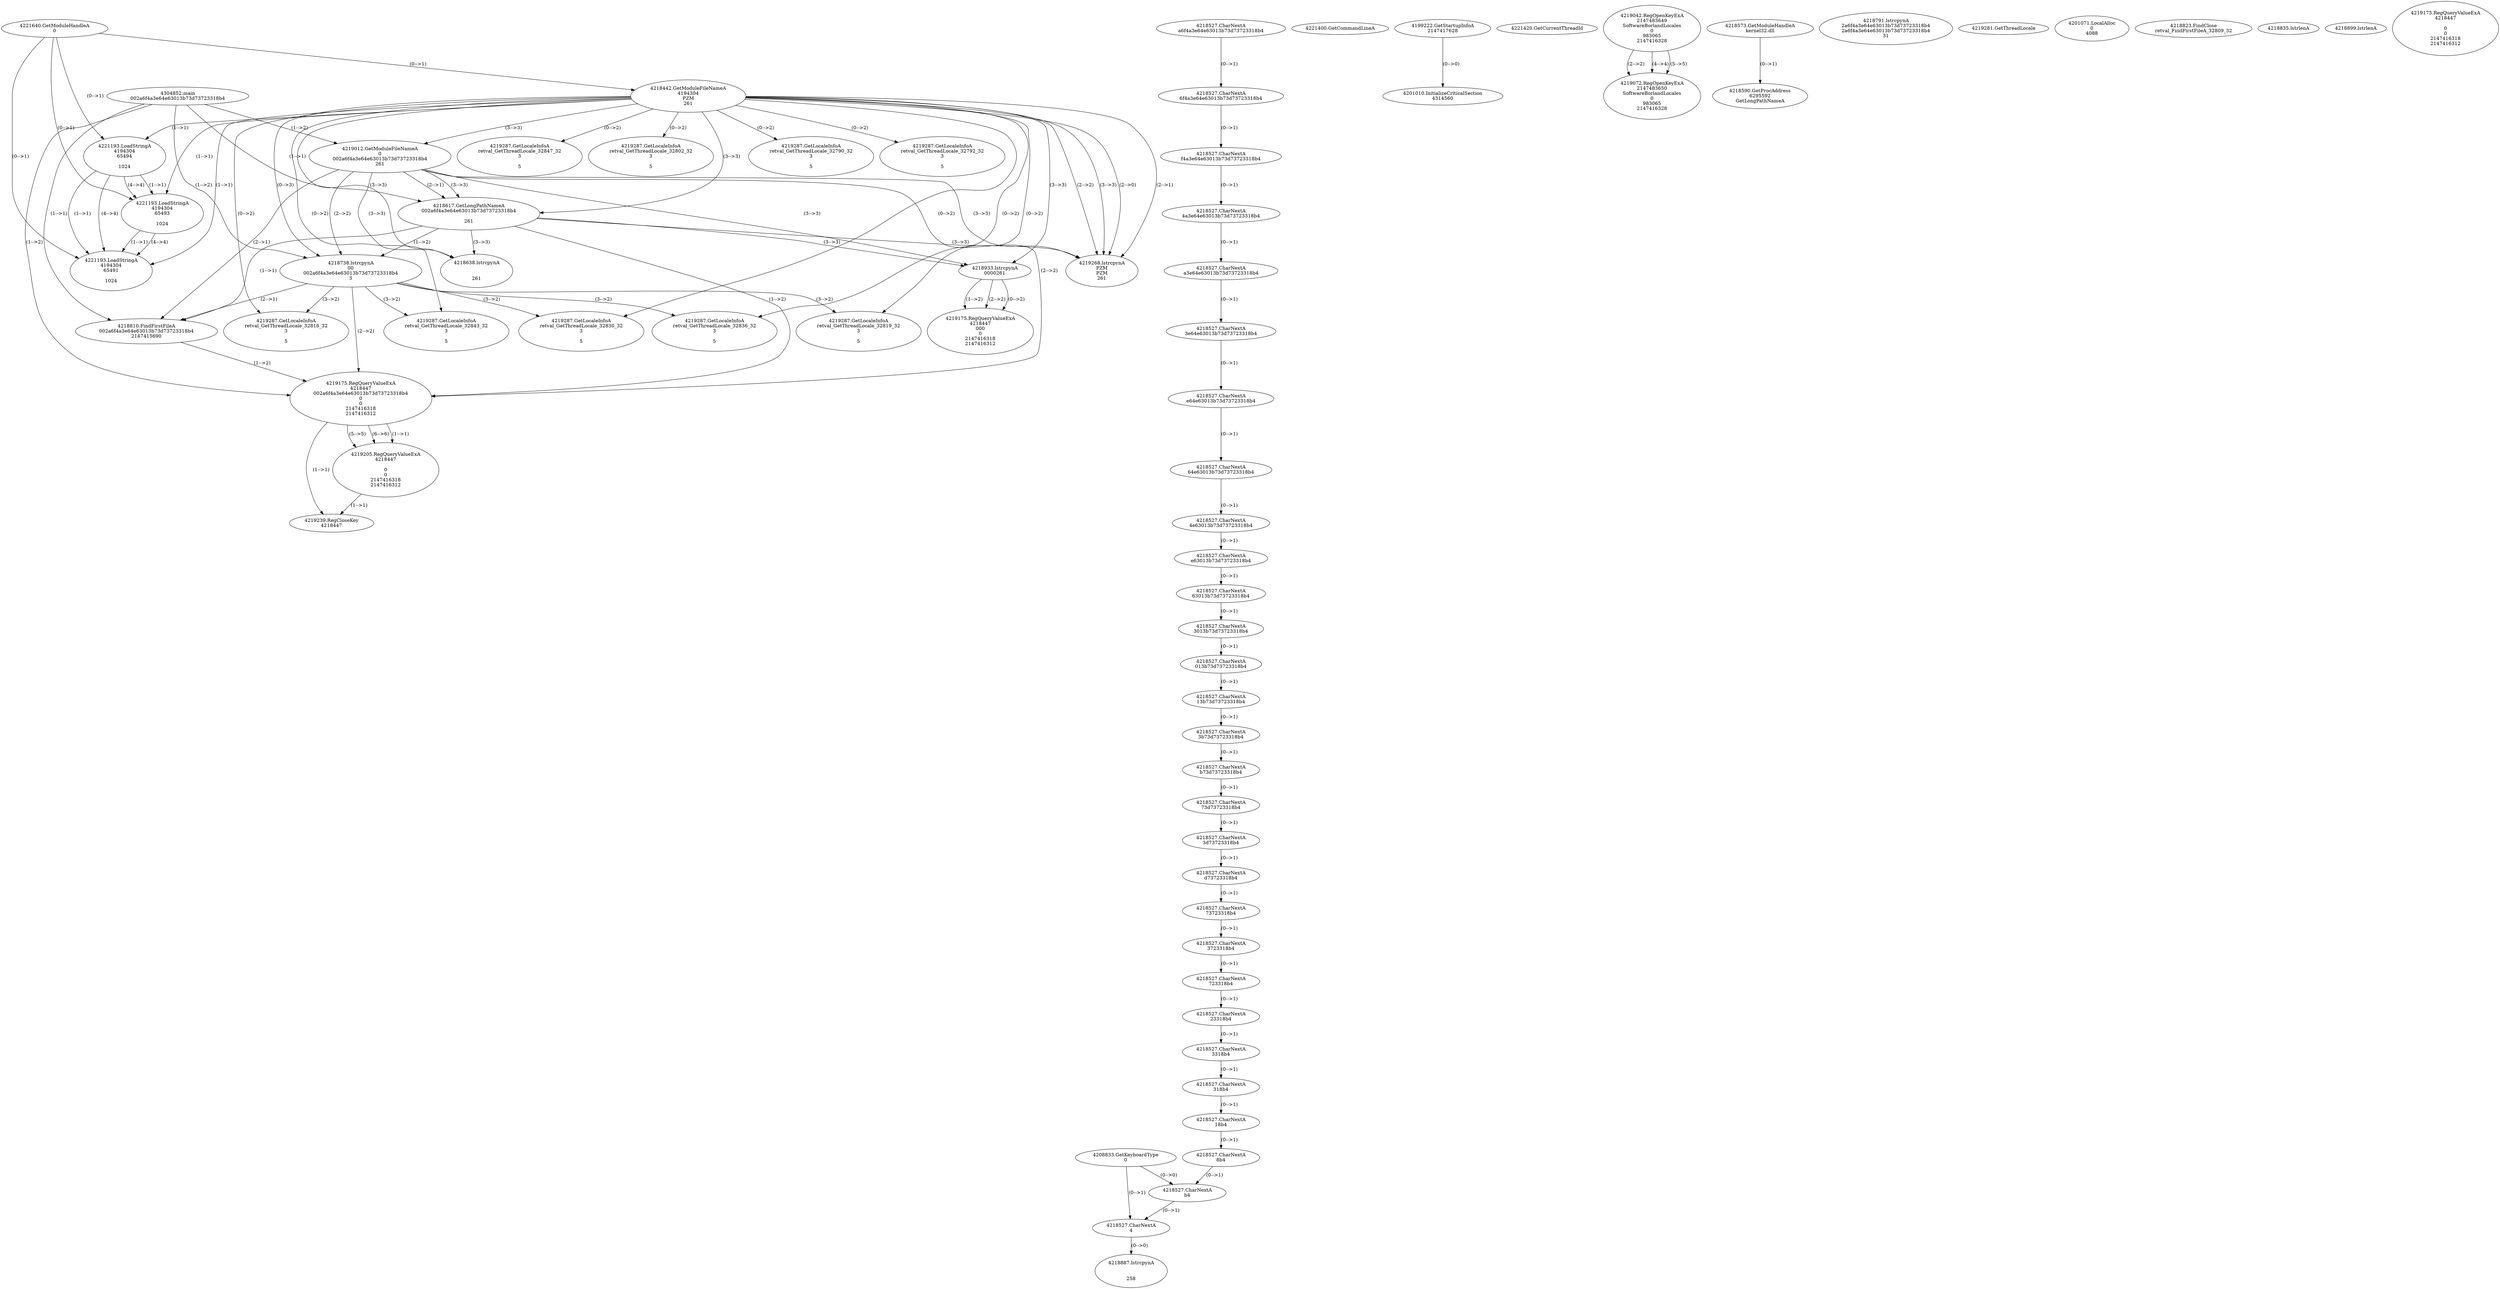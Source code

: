 // Global SCDG with merge call
digraph {
	0 [label="4304852.main
002a6f4a3e64e63013b73d73723318b4"]
	1 [label="4221640.GetModuleHandleA
0"]
	2 [label="4208833.GetKeyboardType
0"]
	3 [label="4221400.GetCommandLineA
"]
	4 [label="4199222.GetStartupInfoA
2147417628"]
	5 [label="4221420.GetCurrentThreadId
"]
	6 [label="4218442.GetModuleFileNameA
4194304
PZM
261"]
	1 -> 6 [label="(0-->1)"]
	7 [label="4219012.GetModuleFileNameA
0
002a6f4a3e64e63013b73d73723318b4
261"]
	0 -> 7 [label="(1-->2)"]
	6 -> 7 [label="(3-->3)"]
	8 [label="4219042.RegOpenKeyExA
2147483649
Software\Borland\Locales
0
983065
2147416328"]
	9 [label="4219072.RegOpenKeyExA
2147483650
Software\Borland\Locales
0
983065
2147416328"]
	8 -> 9 [label="(2-->2)"]
	8 -> 9 [label="(4-->4)"]
	8 -> 9 [label="(5-->5)"]
	10 [label="4218573.GetModuleHandleA
kernel32.dll"]
	11 [label="4218590.GetProcAddress
6295592
GetLongPathNameA"]
	10 -> 11 [label="(0-->1)"]
	12 [label="4218617.GetLongPathNameA
002a6f4a3e64e63013b73d73723318b4

261"]
	0 -> 12 [label="(1-->1)"]
	7 -> 12 [label="(2-->1)"]
	6 -> 12 [label="(3-->3)"]
	7 -> 12 [label="(3-->3)"]
	13 [label="4218738.lstrcpynA
00
002a6f4a3e64e63013b73d73723318b4
3"]
	0 -> 13 [label="(1-->2)"]
	7 -> 13 [label="(2-->2)"]
	12 -> 13 [label="(1-->2)"]
	6 -> 13 [label="(0-->3)"]
	14 [label="4218527.CharNextA
a6f4a3e64e63013b73d73723318b4"]
	15 [label="4218527.CharNextA
6f4a3e64e63013b73d73723318b4"]
	14 -> 15 [label="(0-->1)"]
	16 [label="4218527.CharNextA
f4a3e64e63013b73d73723318b4"]
	15 -> 16 [label="(0-->1)"]
	17 [label="4218527.CharNextA
4a3e64e63013b73d73723318b4"]
	16 -> 17 [label="(0-->1)"]
	18 [label="4218527.CharNextA
a3e64e63013b73d73723318b4"]
	17 -> 18 [label="(0-->1)"]
	19 [label="4218527.CharNextA
3e64e63013b73d73723318b4"]
	18 -> 19 [label="(0-->1)"]
	20 [label="4218527.CharNextA
e64e63013b73d73723318b4"]
	19 -> 20 [label="(0-->1)"]
	21 [label="4218527.CharNextA
64e63013b73d73723318b4"]
	20 -> 21 [label="(0-->1)"]
	22 [label="4218527.CharNextA
4e63013b73d73723318b4"]
	21 -> 22 [label="(0-->1)"]
	23 [label="4218527.CharNextA
e63013b73d73723318b4"]
	22 -> 23 [label="(0-->1)"]
	24 [label="4218527.CharNextA
63013b73d73723318b4"]
	23 -> 24 [label="(0-->1)"]
	25 [label="4218527.CharNextA
3013b73d73723318b4"]
	24 -> 25 [label="(0-->1)"]
	26 [label="4218527.CharNextA
013b73d73723318b4"]
	25 -> 26 [label="(0-->1)"]
	27 [label="4218527.CharNextA
13b73d73723318b4"]
	26 -> 27 [label="(0-->1)"]
	28 [label="4218527.CharNextA
3b73d73723318b4"]
	27 -> 28 [label="(0-->1)"]
	29 [label="4218527.CharNextA
b73d73723318b4"]
	28 -> 29 [label="(0-->1)"]
	30 [label="4218527.CharNextA
73d73723318b4"]
	29 -> 30 [label="(0-->1)"]
	31 [label="4218527.CharNextA
3d73723318b4"]
	30 -> 31 [label="(0-->1)"]
	32 [label="4218527.CharNextA
d73723318b4"]
	31 -> 32 [label="(0-->1)"]
	33 [label="4218527.CharNextA
73723318b4"]
	32 -> 33 [label="(0-->1)"]
	34 [label="4218527.CharNextA
3723318b4"]
	33 -> 34 [label="(0-->1)"]
	35 [label="4218527.CharNextA
723318b4"]
	34 -> 35 [label="(0-->1)"]
	36 [label="4218527.CharNextA
23318b4"]
	35 -> 36 [label="(0-->1)"]
	37 [label="4218527.CharNextA
3318b4"]
	36 -> 37 [label="(0-->1)"]
	38 [label="4218527.CharNextA
318b4"]
	37 -> 38 [label="(0-->1)"]
	39 [label="4218527.CharNextA
18b4"]
	38 -> 39 [label="(0-->1)"]
	40 [label="4218527.CharNextA
8b4"]
	39 -> 40 [label="(0-->1)"]
	41 [label="4218527.CharNextA
b4"]
	40 -> 41 [label="(0-->1)"]
	2 -> 41 [label="(0-->0)"]
	42 [label="4218527.CharNextA
4"]
	2 -> 42 [label="(0-->1)"]
	41 -> 42 [label="(0-->1)"]
	43 [label="4218791.lstrcpynA
2a6f4a3e64e63013b73d73723318b4
2a6f4a3e64e63013b73d73723318b4
31"]
	44 [label="4218810.FindFirstFileA
002a6f4a3e64e63013b73d73723318b4
2147415690"]
	0 -> 44 [label="(1-->1)"]
	7 -> 44 [label="(2-->1)"]
	12 -> 44 [label="(1-->1)"]
	13 -> 44 [label="(2-->1)"]
	45 [label="4219175.RegQueryValueExA
4218447
002a6f4a3e64e63013b73d73723318b4
0
0
2147416318
2147416312"]
	0 -> 45 [label="(1-->2)"]
	7 -> 45 [label="(2-->2)"]
	12 -> 45 [label="(1-->2)"]
	13 -> 45 [label="(2-->2)"]
	44 -> 45 [label="(1-->2)"]
	46 [label="4219205.RegQueryValueExA
4218447

0
0
2147416318
2147416312"]
	45 -> 46 [label="(1-->1)"]
	45 -> 46 [label="(5-->5)"]
	45 -> 46 [label="(6-->6)"]
	47 [label="4219239.RegCloseKey
4218447"]
	45 -> 47 [label="(1-->1)"]
	46 -> 47 [label="(1-->1)"]
	48 [label="4219268.lstrcpynA
PZM
PZM
261"]
	6 -> 48 [label="(2-->1)"]
	6 -> 48 [label="(2-->2)"]
	6 -> 48 [label="(3-->3)"]
	7 -> 48 [label="(3-->3)"]
	12 -> 48 [label="(3-->3)"]
	6 -> 48 [label="(2-->0)"]
	49 [label="4219281.GetThreadLocale
"]
	50 [label="4219287.GetLocaleInfoA
retval_GetThreadLocale_32819_32
3

5"]
	6 -> 50 [label="(0-->2)"]
	13 -> 50 [label="(3-->2)"]
	51 [label="4221193.LoadStringA
4194304
65494

1024"]
	1 -> 51 [label="(0-->1)"]
	6 -> 51 [label="(1-->1)"]
	52 [label="4221193.LoadStringA
4194304
65493

1024"]
	1 -> 52 [label="(0-->1)"]
	6 -> 52 [label="(1-->1)"]
	51 -> 52 [label="(1-->1)"]
	51 -> 52 [label="(4-->4)"]
	53 [label="4221193.LoadStringA
4194304
65491

1024"]
	1 -> 53 [label="(0-->1)"]
	6 -> 53 [label="(1-->1)"]
	51 -> 53 [label="(1-->1)"]
	52 -> 53 [label="(1-->1)"]
	51 -> 53 [label="(4-->4)"]
	52 -> 53 [label="(4-->4)"]
	54 [label="4201010.InitializeCriticalSection
4314560"]
	4 -> 54 [label="(0-->0)"]
	55 [label="4201071.LocalAlloc
0
4088"]
	56 [label="4218823.FindClose
retval_FindFirstFileA_32809_32"]
	57 [label="4218835.lstrlenA
"]
	58 [label="4218887.lstrcpynA


258"]
	42 -> 58 [label="(0-->0)"]
	59 [label="4218899.lstrlenA
"]
	60 [label="4218933.lstrcpynA
00\
00\
261"]
	6 -> 60 [label="(3-->3)"]
	7 -> 60 [label="(3-->3)"]
	12 -> 60 [label="(3-->3)"]
	61 [label="4219175.RegQueryValueExA
4218447
00\
0
0
2147416318
2147416312"]
	60 -> 61 [label="(1-->2)"]
	60 -> 61 [label="(2-->2)"]
	60 -> 61 [label="(0-->2)"]
	62 [label="4219287.GetLocaleInfoA
retval_GetThreadLocale_32843_32
3

5"]
	6 -> 62 [label="(0-->2)"]
	13 -> 62 [label="(3-->2)"]
	63 [label="4218638.lstrcpynA


261"]
	6 -> 63 [label="(3-->3)"]
	7 -> 63 [label="(3-->3)"]
	12 -> 63 [label="(3-->3)"]
	64 [label="4219175.RegQueryValueExA
4218447

0
0
2147416318
2147416312"]
	65 [label="4219287.GetLocaleInfoA
retval_GetThreadLocale_32847_32
3

5"]
	6 -> 65 [label="(0-->2)"]
	66 [label="4219287.GetLocaleInfoA
retval_GetThreadLocale_32836_32
3

5"]
	6 -> 66 [label="(0-->2)"]
	13 -> 66 [label="(3-->2)"]
	67 [label="4219287.GetLocaleInfoA
retval_GetThreadLocale_32802_32
3

5"]
	6 -> 67 [label="(0-->2)"]
	68 [label="4219287.GetLocaleInfoA
retval_GetThreadLocale_32816_32
3

5"]
	6 -> 68 [label="(0-->2)"]
	13 -> 68 [label="(3-->2)"]
	69 [label="4219287.GetLocaleInfoA
retval_GetThreadLocale_32790_32
3

5"]
	6 -> 69 [label="(0-->2)"]
	70 [label="4219287.GetLocaleInfoA
retval_GetThreadLocale_32792_32
3

5"]
	6 -> 70 [label="(0-->2)"]
	71 [label="4219287.GetLocaleInfoA
retval_GetThreadLocale_32830_32
3

5"]
	6 -> 71 [label="(0-->2)"]
	13 -> 71 [label="(3-->2)"]
}
